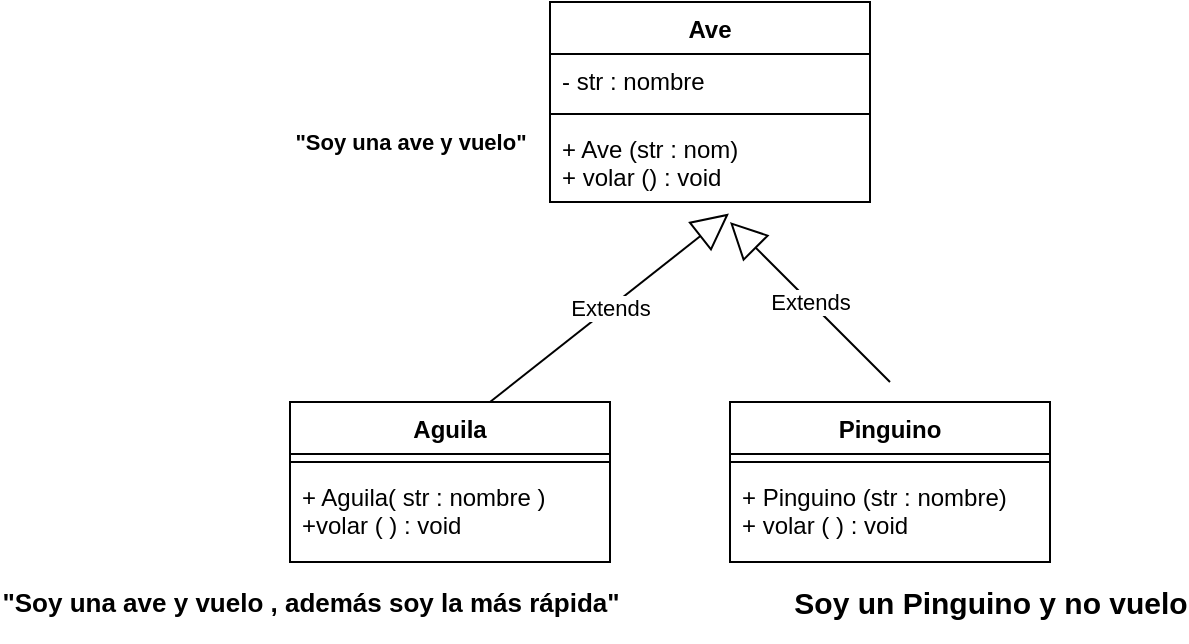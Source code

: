 <mxfile>
    <diagram id="u2CZJxwCf5U1gRi_77T5" name="Page-1">
        <mxGraphModel dx="797" dy="437" grid="1" gridSize="10" guides="1" tooltips="1" connect="1" arrows="1" fold="1" page="1" pageScale="1" pageWidth="850" pageHeight="1100" math="0" shadow="0">
            <root>
                <mxCell id="0"/>
                <mxCell id="1" parent="0"/>
                <mxCell id="2" value="Ave" style="swimlane;fontStyle=1;align=center;verticalAlign=top;childLayout=stackLayout;horizontal=1;startSize=26;horizontalStack=0;resizeParent=1;resizeParentMax=0;resizeLast=0;collapsible=1;marginBottom=0;" vertex="1" parent="1">
                    <mxGeometry x="320" y="40" width="160" height="100" as="geometry"/>
                </mxCell>
                <mxCell id="3" value="- str : nombre" style="text;strokeColor=none;fillColor=none;align=left;verticalAlign=top;spacingLeft=4;spacingRight=4;overflow=hidden;rotatable=0;points=[[0,0.5],[1,0.5]];portConstraint=eastwest;" vertex="1" parent="2">
                    <mxGeometry y="26" width="160" height="26" as="geometry"/>
                </mxCell>
                <mxCell id="4" value="" style="line;strokeWidth=1;fillColor=none;align=left;verticalAlign=middle;spacingTop=-1;spacingLeft=3;spacingRight=3;rotatable=0;labelPosition=right;points=[];portConstraint=eastwest;strokeColor=inherit;" vertex="1" parent="2">
                    <mxGeometry y="52" width="160" height="8" as="geometry"/>
                </mxCell>
                <mxCell id="5" value="+ Ave (str : nom)&#10;+ volar () : void" style="text;strokeColor=none;fillColor=none;align=left;verticalAlign=top;spacingLeft=4;spacingRight=4;overflow=hidden;rotatable=0;points=[[0,0.5],[1,0.5]];portConstraint=eastwest;" vertex="1" parent="2">
                    <mxGeometry y="60" width="160" height="40" as="geometry"/>
                </mxCell>
                <mxCell id="6" value="Extends" style="endArrow=block;endSize=16;endFill=0;html=1;entryX=0.559;entryY=1.145;entryDx=0;entryDy=0;entryPerimeter=0;" edge="1" parent="1" target="5">
                    <mxGeometry width="160" relative="1" as="geometry">
                        <mxPoint x="290" y="240" as="sourcePoint"/>
                        <mxPoint x="490" y="230" as="targetPoint"/>
                    </mxGeometry>
                </mxCell>
                <mxCell id="7" value="Aguila" style="swimlane;fontStyle=1;align=center;verticalAlign=top;childLayout=stackLayout;horizontal=1;startSize=26;horizontalStack=0;resizeParent=1;resizeParentMax=0;resizeLast=0;collapsible=1;marginBottom=0;" vertex="1" parent="1">
                    <mxGeometry x="190" y="240" width="160" height="80" as="geometry"/>
                </mxCell>
                <mxCell id="9" value="" style="line;strokeWidth=1;fillColor=none;align=left;verticalAlign=middle;spacingTop=-1;spacingLeft=3;spacingRight=3;rotatable=0;labelPosition=right;points=[];portConstraint=eastwest;strokeColor=inherit;" vertex="1" parent="7">
                    <mxGeometry y="26" width="160" height="8" as="geometry"/>
                </mxCell>
                <mxCell id="10" value="+ Aguila( str : nombre )&#10;+volar ( ) : void" style="text;strokeColor=none;fillColor=none;align=left;verticalAlign=top;spacingLeft=4;spacingRight=4;overflow=hidden;rotatable=0;points=[[0,0.5],[1,0.5]];portConstraint=eastwest;" vertex="1" parent="7">
                    <mxGeometry y="34" width="160" height="46" as="geometry"/>
                </mxCell>
                <mxCell id="11" value="Extends" style="endArrow=block;endSize=16;endFill=0;html=1;" edge="1" parent="1">
                    <mxGeometry width="160" relative="1" as="geometry">
                        <mxPoint x="490" y="230" as="sourcePoint"/>
                        <mxPoint x="410" y="150" as="targetPoint"/>
                    </mxGeometry>
                </mxCell>
                <mxCell id="12" value="Pinguino" style="swimlane;fontStyle=1;align=center;verticalAlign=top;childLayout=stackLayout;horizontal=1;startSize=26;horizontalStack=0;resizeParent=1;resizeParentMax=0;resizeLast=0;collapsible=1;marginBottom=0;" vertex="1" parent="1">
                    <mxGeometry x="410" y="240" width="160" height="80" as="geometry"/>
                </mxCell>
                <mxCell id="14" value="" style="line;strokeWidth=1;fillColor=none;align=left;verticalAlign=middle;spacingTop=-1;spacingLeft=3;spacingRight=3;rotatable=0;labelPosition=right;points=[];portConstraint=eastwest;strokeColor=inherit;" vertex="1" parent="12">
                    <mxGeometry y="26" width="160" height="8" as="geometry"/>
                </mxCell>
                <mxCell id="15" value="+ Pinguino (str : nombre)&#10;+ volar ( ) : void" style="text;strokeColor=none;fillColor=none;align=left;verticalAlign=top;spacingLeft=4;spacingRight=4;overflow=hidden;rotatable=0;points=[[0,0.5],[1,0.5]];portConstraint=eastwest;" vertex="1" parent="12">
                    <mxGeometry y="34" width="160" height="46" as="geometry"/>
                </mxCell>
                <mxCell id="16" value="&quot;Soy una ave y vuelo&quot;" style="text;strokeColor=none;fillColor=none;html=1;fontSize=11;fontStyle=1;verticalAlign=middle;align=center;" vertex="1" parent="1">
                    <mxGeometry x="200" y="90" width="100" height="40" as="geometry"/>
                </mxCell>
                <mxCell id="17" value="&quot;Soy una ave y vuelo , además soy la más rápida&quot;" style="text;strokeColor=none;fillColor=none;html=1;fontSize=13;fontStyle=1;verticalAlign=middle;align=center;" vertex="1" parent="1">
                    <mxGeometry x="150" y="320" width="100" height="40" as="geometry"/>
                </mxCell>
                <mxCell id="18" value="Soy un Pinguino y no vuelo" style="text;strokeColor=none;fillColor=none;html=1;fontSize=15;fontStyle=1;verticalAlign=middle;align=center;" vertex="1" parent="1">
                    <mxGeometry x="490" y="320" width="100" height="40" as="geometry"/>
                </mxCell>
            </root>
        </mxGraphModel>
    </diagram>
</mxfile>
